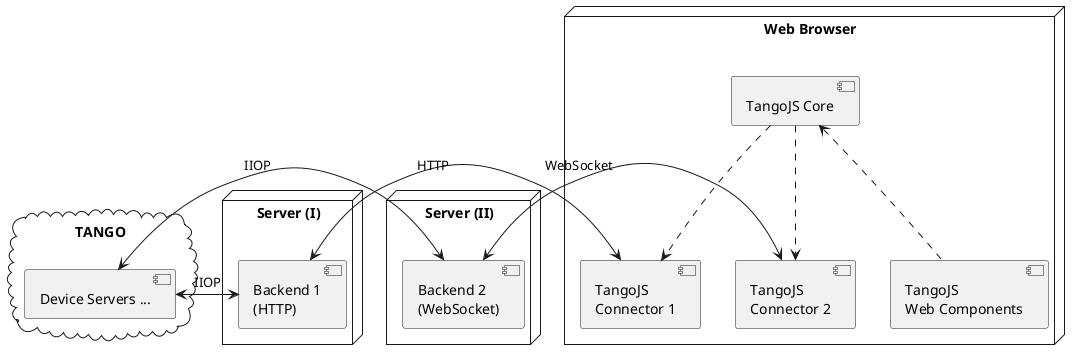 @startuml
top to bottom direction

cloud "TANGO" {
  [Device Servers ...] as DevSrv
}

node "Server (I)" {
  [Backend 1\n(HTTP)] as B1
}

node "Server (II)" {
  [Backend 2\n(WebSocket)] as B2
}

node "Web Browser" {
  [TangoJS\nWeb Components] as WC
  [TangoJS\nConnector 1] as C1
  [TangoJS\nConnector 2] as C2
  [TangoJS Core] as Core
}

[DevSrv] <-> B1 : IIOP
[DevSrv] <-> B2 : IIOP
B1 <-> C1 : HTTP
B2 <-> C2 : WebSocket
Core ..> C1
Core ..> C2
Core <.. WC

@enduml
